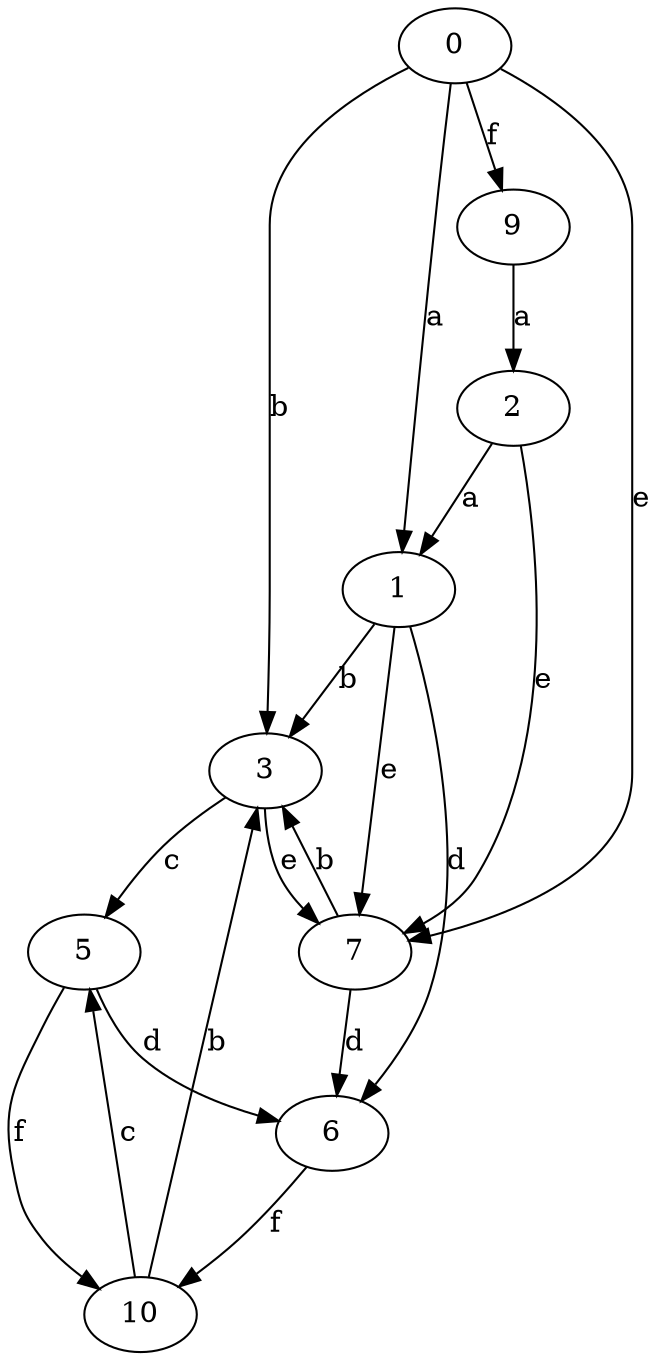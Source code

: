 strict digraph  {
0;
1;
2;
3;
5;
6;
7;
9;
10;
0 -> 1  [label=a];
0 -> 3  [label=b];
0 -> 7  [label=e];
0 -> 9  [label=f];
1 -> 3  [label=b];
1 -> 6  [label=d];
1 -> 7  [label=e];
2 -> 1  [label=a];
2 -> 7  [label=e];
3 -> 5  [label=c];
3 -> 7  [label=e];
5 -> 6  [label=d];
5 -> 10  [label=f];
6 -> 10  [label=f];
7 -> 3  [label=b];
7 -> 6  [label=d];
9 -> 2  [label=a];
10 -> 3  [label=b];
10 -> 5  [label=c];
}
